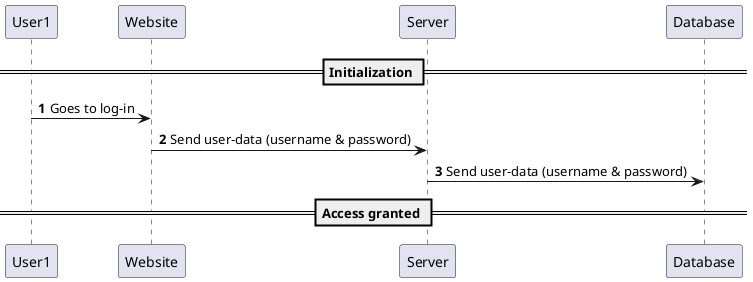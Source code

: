 @startuml
'https://plantuml.com/sequence-diagram

autonumber

== Initialization ==

User1 -> Website: Goes to log-in
Website -> Server: Send user-data (username & password)
Server -> Database: Send user-data (username & password)


== Access granted ==

'Alice -> Bob: Another authentication Request
'Alice <-- Bob: another authentication Response
@enduml